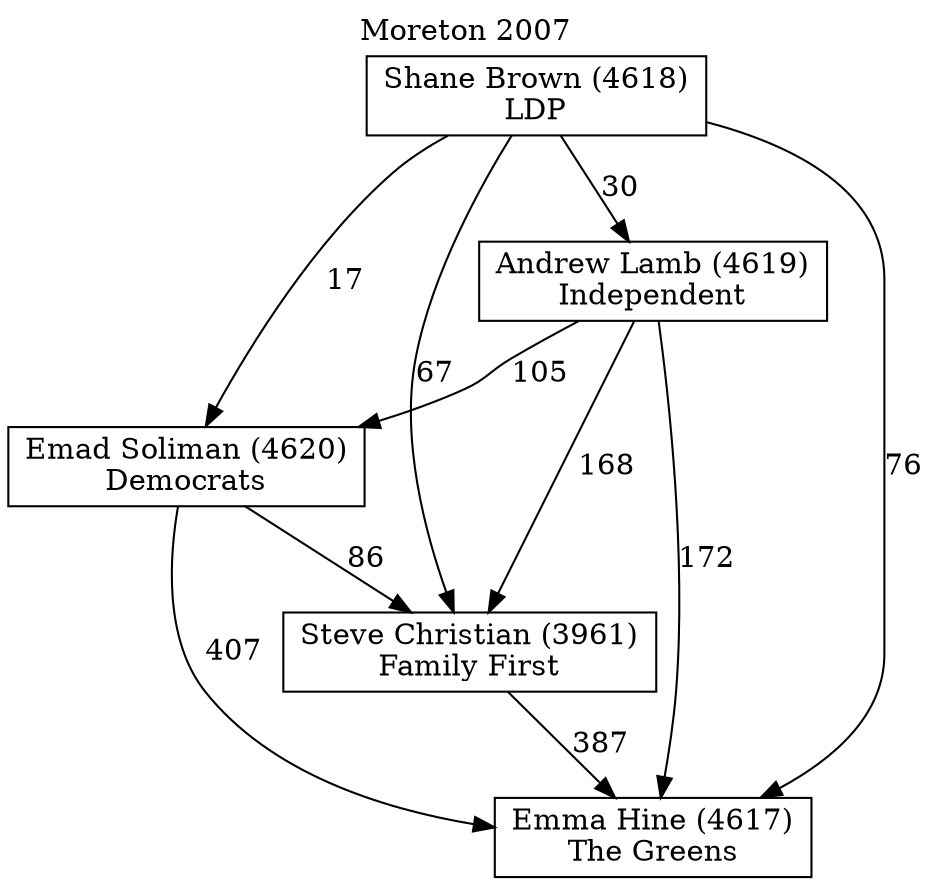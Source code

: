 // House preference flow
digraph "Emma Hine (4617)_Moreton_2007" {
	graph [label="Moreton 2007" labelloc=t mclimit=10]
	node [shape=box]
	"Andrew Lamb (4619)" [label="Andrew Lamb (4619)
Independent"]
	"Emad Soliman (4620)" [label="Emad Soliman (4620)
Democrats"]
	"Emma Hine (4617)" [label="Emma Hine (4617)
The Greens"]
	"Shane Brown (4618)" [label="Shane Brown (4618)
LDP"]
	"Steve Christian (3961)" [label="Steve Christian (3961)
Family First"]
	"Andrew Lamb (4619)" -> "Emad Soliman (4620)" [label=105]
	"Andrew Lamb (4619)" -> "Emma Hine (4617)" [label=172]
	"Andrew Lamb (4619)" -> "Steve Christian (3961)" [label=168]
	"Emad Soliman (4620)" -> "Emma Hine (4617)" [label=407]
	"Emad Soliman (4620)" -> "Steve Christian (3961)" [label=86]
	"Shane Brown (4618)" -> "Andrew Lamb (4619)" [label=30]
	"Shane Brown (4618)" -> "Emad Soliman (4620)" [label=17]
	"Shane Brown (4618)" -> "Emma Hine (4617)" [label=76]
	"Shane Brown (4618)" -> "Steve Christian (3961)" [label=67]
	"Steve Christian (3961)" -> "Emma Hine (4617)" [label=387]
}
